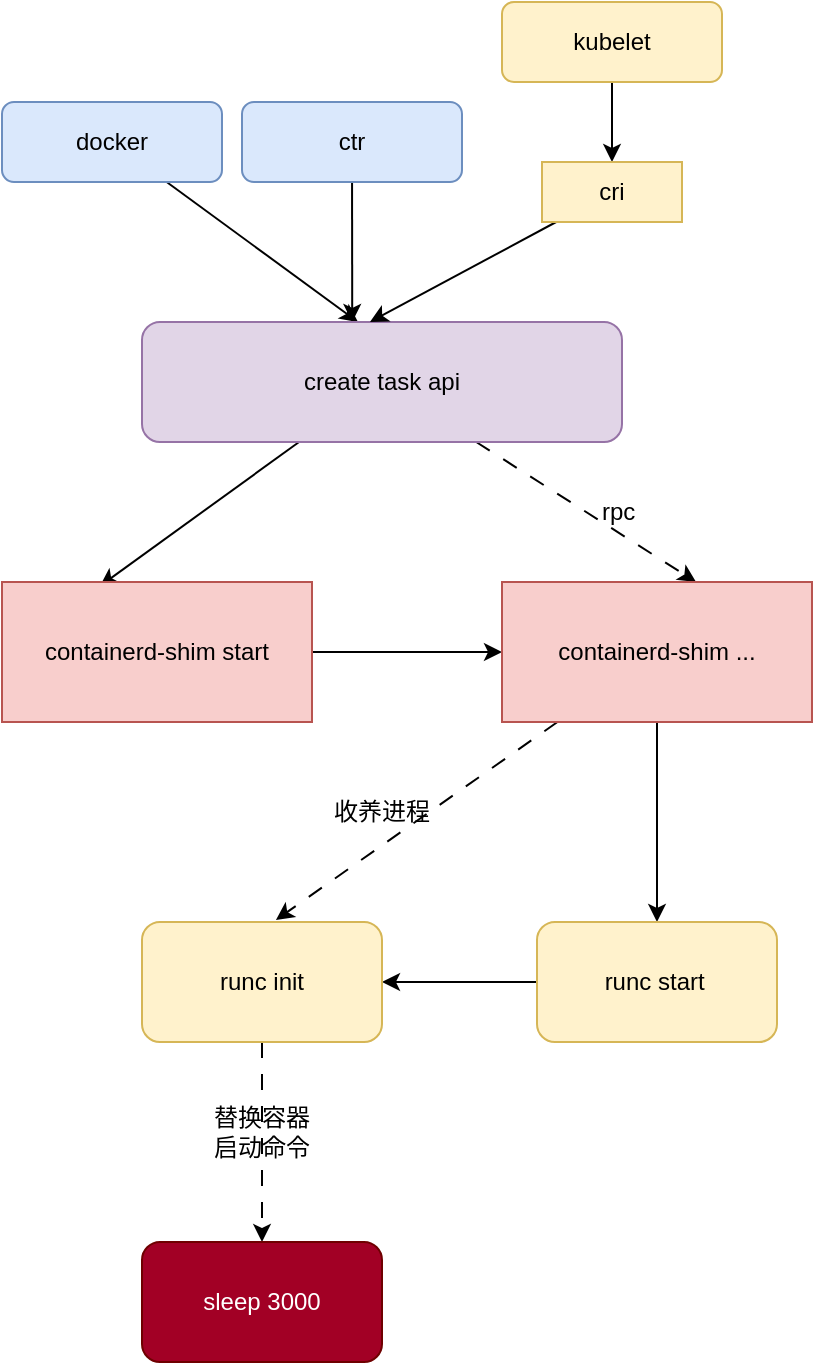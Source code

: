<mxfile>
    <diagram id="kzwFYWMXkaHvlR6LT-99" name="Page-1">
        <mxGraphModel dx="1550" dy="1139" grid="1" gridSize="10" guides="1" tooltips="1" connect="1" arrows="1" fold="1" page="1" pageScale="1" pageWidth="850" pageHeight="1100" math="0" shadow="0">
            <root>
                <mxCell id="0"/>
                <mxCell id="1" parent="0"/>
                <mxCell id="9" style="edgeStyle=none;html=1;entryX=0.45;entryY=0;entryDx=0;entryDy=0;entryPerimeter=0;" edge="1" parent="1" source="2" target="5">
                    <mxGeometry relative="1" as="geometry"/>
                </mxCell>
                <mxCell id="2" value="docker" style="rounded=1;whiteSpace=wrap;html=1;fillColor=#dae8fc;strokeColor=#6c8ebf;" vertex="1" parent="1">
                    <mxGeometry x="140" y="190" width="110" height="40" as="geometry"/>
                </mxCell>
                <mxCell id="11" style="edgeStyle=none;html=1;entryX=0.438;entryY=0;entryDx=0;entryDy=0;entryPerimeter=0;" edge="1" parent="1" source="3" target="5">
                    <mxGeometry relative="1" as="geometry"/>
                </mxCell>
                <mxCell id="3" value="ctr" style="rounded=1;whiteSpace=wrap;html=1;fillColor=#dae8fc;strokeColor=#6c8ebf;" vertex="1" parent="1">
                    <mxGeometry x="260" y="190" width="110" height="40" as="geometry"/>
                </mxCell>
                <mxCell id="12" value="" style="edgeStyle=none;html=1;" edge="1" parent="1" source="4" target="6">
                    <mxGeometry relative="1" as="geometry"/>
                </mxCell>
                <mxCell id="4" value="kubelet" style="rounded=1;whiteSpace=wrap;html=1;fillColor=#fff2cc;strokeColor=#d6b656;" vertex="1" parent="1">
                    <mxGeometry x="390" y="140" width="110" height="40" as="geometry"/>
                </mxCell>
                <mxCell id="17" style="edgeStyle=none;html=1;entryX=0.316;entryY=0.029;entryDx=0;entryDy=0;entryPerimeter=0;" edge="1" parent="1" source="5" target="14">
                    <mxGeometry relative="1" as="geometry"/>
                </mxCell>
                <mxCell id="19" style="edgeStyle=none;html=1;entryX=0.626;entryY=0;entryDx=0;entryDy=0;entryPerimeter=0;dashed=1;dashPattern=8 8;" edge="1" parent="1" source="5" target="16">
                    <mxGeometry relative="1" as="geometry"/>
                </mxCell>
                <mxCell id="5" value="create task api" style="rounded=1;whiteSpace=wrap;html=1;fillColor=#e1d5e7;strokeColor=#9673a6;" vertex="1" parent="1">
                    <mxGeometry x="210" y="300" width="240" height="60" as="geometry"/>
                </mxCell>
                <mxCell id="13" style="edgeStyle=none;html=1;entryX=0.475;entryY=0;entryDx=0;entryDy=0;entryPerimeter=0;" edge="1" parent="1" source="6" target="5">
                    <mxGeometry relative="1" as="geometry"/>
                </mxCell>
                <mxCell id="6" value="cri" style="rounded=0;whiteSpace=wrap;html=1;fillColor=#fff2cc;strokeColor=#d6b656;" vertex="1" parent="1">
                    <mxGeometry x="410" y="220" width="70" height="30" as="geometry"/>
                </mxCell>
                <mxCell id="18" value="" style="edgeStyle=none;html=1;" edge="1" parent="1" source="14" target="16">
                    <mxGeometry relative="1" as="geometry"/>
                </mxCell>
                <mxCell id="14" value="containerd-shim start" style="rounded=0;whiteSpace=wrap;html=1;fillColor=#f8cecc;strokeColor=#b85450;" vertex="1" parent="1">
                    <mxGeometry x="140" y="430" width="155" height="70" as="geometry"/>
                </mxCell>
                <mxCell id="22" style="edgeStyle=none;html=1;entryX=0.5;entryY=0;entryDx=0;entryDy=0;" edge="1" parent="1" source="16" target="21">
                    <mxGeometry relative="1" as="geometry"/>
                </mxCell>
                <mxCell id="25" style="edgeStyle=none;html=1;entryX=0.558;entryY=-0.017;entryDx=0;entryDy=0;entryPerimeter=0;dashed=1;dashPattern=8 8;" edge="1" parent="1" source="16" target="23">
                    <mxGeometry relative="1" as="geometry"/>
                </mxCell>
                <mxCell id="16" value="containerd-shim ..." style="rounded=0;whiteSpace=wrap;html=1;fillColor=#f8cecc;strokeColor=#b85450;" vertex="1" parent="1">
                    <mxGeometry x="390" y="430" width="155" height="70" as="geometry"/>
                </mxCell>
                <mxCell id="20" value="rpc&amp;nbsp;" style="text;html=1;strokeColor=none;fillColor=none;align=center;verticalAlign=middle;whiteSpace=wrap;rounded=0;" vertex="1" parent="1">
                    <mxGeometry x="420" y="380" width="60" height="30" as="geometry"/>
                </mxCell>
                <mxCell id="24" value="" style="edgeStyle=none;html=1;" edge="1" parent="1" source="21" target="23">
                    <mxGeometry relative="1" as="geometry"/>
                </mxCell>
                <mxCell id="21" value="runc start&amp;nbsp;" style="rounded=1;whiteSpace=wrap;html=1;fillColor=#fff2cc;strokeColor=#d6b656;" vertex="1" parent="1">
                    <mxGeometry x="407.5" y="600" width="120" height="60" as="geometry"/>
                </mxCell>
                <mxCell id="29" value="" style="edgeStyle=none;html=1;dashed=1;dashPattern=8 8;" edge="1" parent="1" source="23" target="28">
                    <mxGeometry relative="1" as="geometry"/>
                </mxCell>
                <mxCell id="23" value="runc init" style="rounded=1;whiteSpace=wrap;html=1;fillColor=#fff2cc;strokeColor=#d6b656;" vertex="1" parent="1">
                    <mxGeometry x="210" y="600" width="120" height="60" as="geometry"/>
                </mxCell>
                <mxCell id="26" value="收养进程" style="text;html=1;strokeColor=none;fillColor=none;align=center;verticalAlign=middle;whiteSpace=wrap;rounded=0;" vertex="1" parent="1">
                    <mxGeometry x="300" y="530" width="60" height="30" as="geometry"/>
                </mxCell>
                <mxCell id="28" value="sleep 3000" style="rounded=1;whiteSpace=wrap;html=1;fillColor=#a20025;strokeColor=#6F0000;fontColor=#ffffff;" vertex="1" parent="1">
                    <mxGeometry x="210" y="760" width="120" height="60" as="geometry"/>
                </mxCell>
                <mxCell id="30" value="替换容器启动命令" style="text;html=1;strokeColor=none;fillColor=none;align=center;verticalAlign=middle;whiteSpace=wrap;rounded=0;" vertex="1" parent="1">
                    <mxGeometry x="240" y="690" width="60" height="30" as="geometry"/>
                </mxCell>
            </root>
        </mxGraphModel>
    </diagram>
</mxfile>